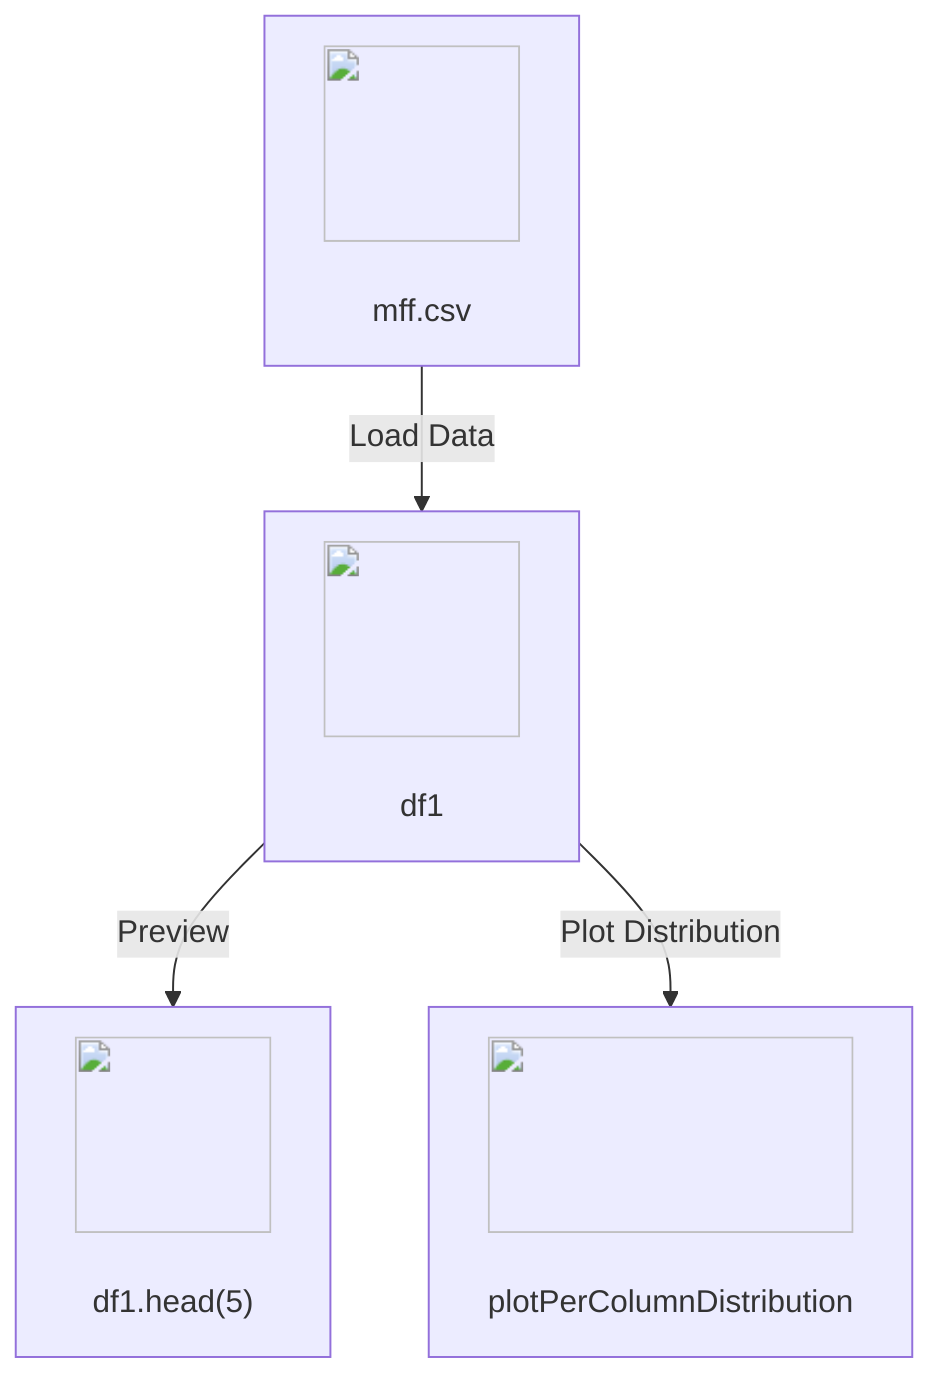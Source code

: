 flowchart TD
    %% Node for Data Source
    A["<img src='icons/file.svg' width=100 height=100/> <br/> mff.csv"] --> |Load Data| B["<img src='icons/table.svg' width=100 height=100/> <br/> df1"]
    
    %% Node for DataFrame Creation
    B --> |Preview| C["<img src='icons/column_split.svg' width=100 height=100/> <br/> df1.head(5)"]
    B --> |Plot Distribution| D["<img src='icons/brain.svg' width=100 height=100/> <br/> plotPerColumnDistribution"]
    
    %% Node Descriptions
    %% A: This is the CSV file containing the original dataset.
    %% B: df1 is a DataFrame created by reading mff.csv, used as the primary dataset.
    %% C: Displays the first 5 rows of df1 for previewing the data.
    %% D: Plots the distribution of each column in df1.